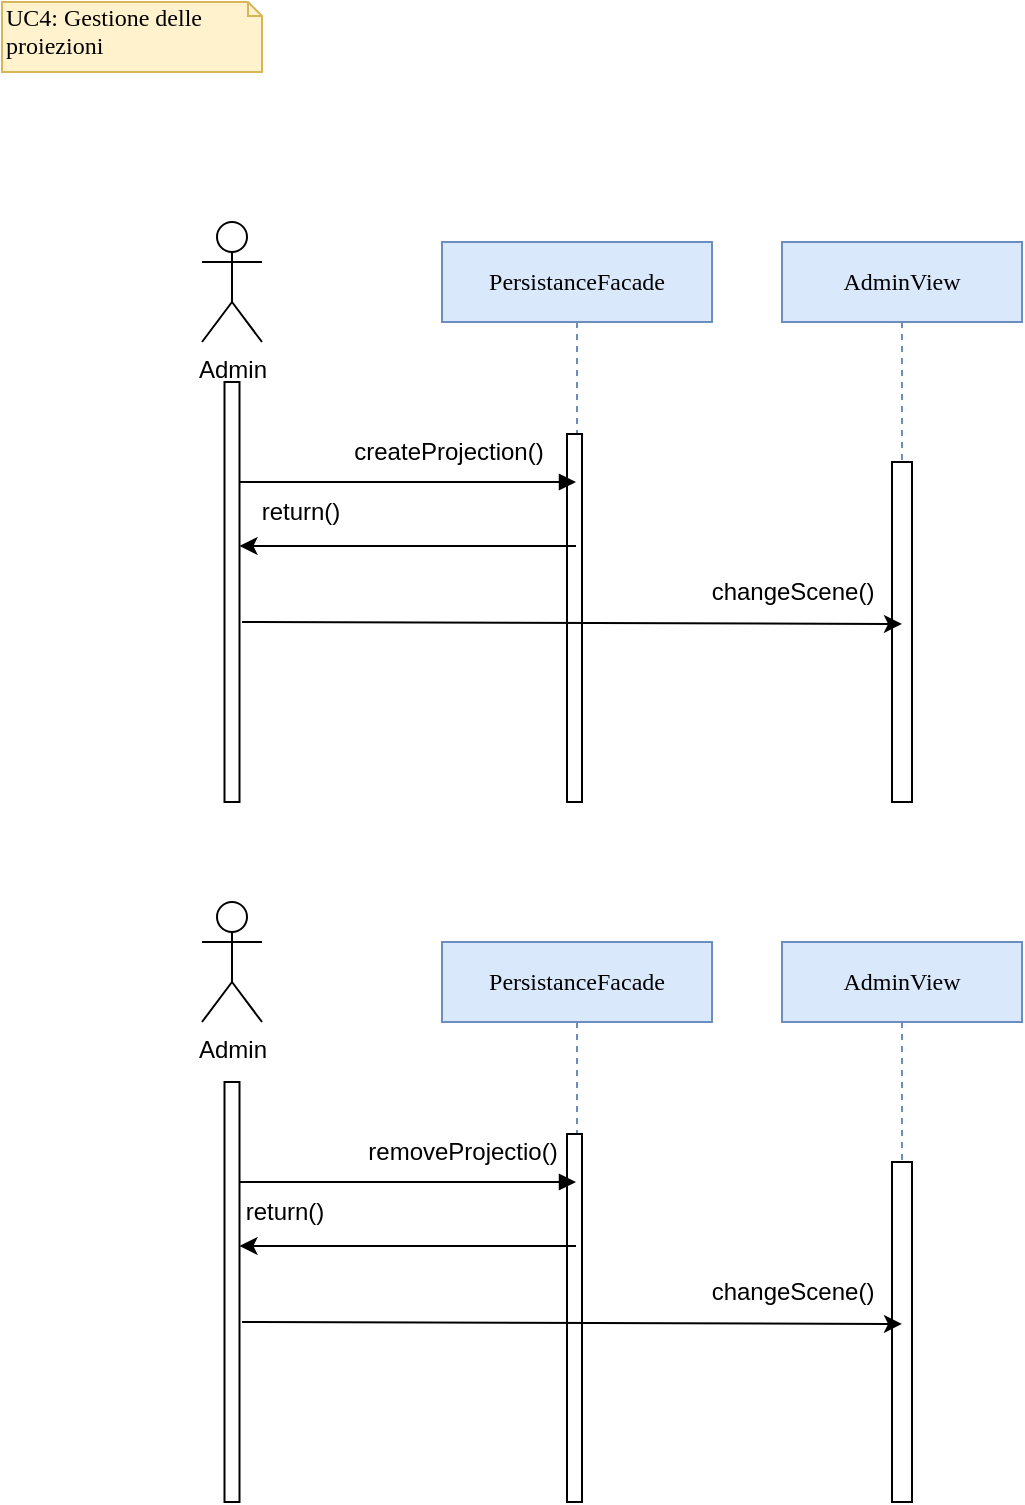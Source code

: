 <mxfile version="24.1.0" type="device">
  <diagram name="Page-1" id="13e1069c-82ec-6db2-03f1-153e76fe0fe0">
    <mxGraphModel dx="954" dy="616" grid="1" gridSize="10" guides="1" tooltips="1" connect="1" arrows="1" fold="1" page="1" pageScale="1" pageWidth="1100" pageHeight="850" background="none" math="0" shadow="0">
      <root>
        <mxCell id="0" />
        <mxCell id="1" parent="0" />
        <mxCell id="7baba1c4bc27f4b0-2" value="PersistanceFacade" style="shape=umlLifeline;perimeter=lifelinePerimeter;whiteSpace=wrap;html=1;container=1;collapsible=0;recursiveResize=0;outlineConnect=0;rounded=0;shadow=0;comic=0;labelBackgroundColor=none;strokeWidth=1;fontFamily=Verdana;fontSize=12;align=center;fillColor=#dae8fc;strokeColor=#6c8ebf;" parent="1" vertex="1">
          <mxGeometry x="220" y="120" width="135" height="280" as="geometry" />
        </mxCell>
        <mxCell id="7baba1c4bc27f4b0-10" value="" style="html=1;points=[];perimeter=orthogonalPerimeter;rounded=0;shadow=0;comic=0;labelBackgroundColor=none;strokeWidth=1;fontFamily=Verdana;fontSize=12;align=center;" parent="7baba1c4bc27f4b0-2" vertex="1">
          <mxGeometry x="62.5" y="96" width="7.5" height="184" as="geometry" />
        </mxCell>
        <mxCell id="7baba1c4bc27f4b0-40" value="UC4: Gestione delle proiezioni" style="shape=note;whiteSpace=wrap;html=1;size=7;verticalAlign=top;align=left;spacingTop=-6;rounded=0;shadow=0;comic=0;labelBackgroundColor=none;strokeWidth=1;fontFamily=Verdana;fontSize=12;fillColor=#fff2cc;strokeColor=#d6b656;" parent="1" vertex="1">
          <mxGeometry width="130" height="35" as="geometry" />
        </mxCell>
        <mxCell id="BazkxacqFKndKwqCTscp-32" value="AdminView" style="shape=umlLifeline;perimeter=lifelinePerimeter;whiteSpace=wrap;html=1;container=1;collapsible=0;recursiveResize=0;outlineConnect=0;rounded=0;shadow=0;comic=0;labelBackgroundColor=none;strokeWidth=1;fontFamily=Verdana;fontSize=12;align=center;fillColor=#dae8fc;strokeColor=#6c8ebf;" parent="1" vertex="1">
          <mxGeometry x="390" y="120" width="120" height="280" as="geometry" />
        </mxCell>
        <mxCell id="BazkxacqFKndKwqCTscp-33" value="" style="html=1;points=[];perimeter=orthogonalPerimeter;rounded=0;shadow=0;comic=0;labelBackgroundColor=none;strokeWidth=1;fontFamily=Verdana;fontSize=12;align=center;" parent="BazkxacqFKndKwqCTscp-32" vertex="1">
          <mxGeometry x="55" y="110" width="10" height="170" as="geometry" />
        </mxCell>
        <mxCell id="FlyMwTZ1j8e4SlMnmXDW-7" value="changeScene()" style="text;html=1;align=center;verticalAlign=middle;resizable=0;points=[];autosize=1;strokeColor=none;fillColor=none;" parent="BazkxacqFKndKwqCTscp-32" vertex="1">
          <mxGeometry x="-45" y="160" width="100" height="30" as="geometry" />
        </mxCell>
        <mxCell id="FlyMwTZ1j8e4SlMnmXDW-1" value="Admin" style="shape=umlActor;verticalLabelPosition=bottom;verticalAlign=top;html=1;outlineConnect=0;" parent="1" vertex="1">
          <mxGeometry x="100" y="110" width="30" height="60" as="geometry" />
        </mxCell>
        <mxCell id="FlyMwTZ1j8e4SlMnmXDW-2" value="" style="html=1;points=[];perimeter=orthogonalPerimeter;rounded=0;shadow=0;comic=0;labelBackgroundColor=none;strokeWidth=1;fontFamily=Verdana;fontSize=12;align=center;" parent="1" vertex="1">
          <mxGeometry x="111.25" y="190" width="7.5" height="210" as="geometry" />
        </mxCell>
        <mxCell id="FlyMwTZ1j8e4SlMnmXDW-3" value="" style="html=1;verticalAlign=bottom;endArrow=block;labelBackgroundColor=none;fontFamily=Verdana;fontSize=12;edgeStyle=elbowEdgeStyle;elbow=vertical;" parent="1" target="7baba1c4bc27f4b0-2" edge="1">
          <mxGeometry relative="1" as="geometry">
            <mxPoint x="118.75" y="240" as="sourcePoint" />
            <mxPoint x="268.75" y="240" as="targetPoint" />
          </mxGeometry>
        </mxCell>
        <mxCell id="FlyMwTZ1j8e4SlMnmXDW-5" value="" style="endArrow=classic;html=1;rounded=0;" parent="1" source="7baba1c4bc27f4b0-2" edge="1">
          <mxGeometry width="50" height="50" relative="1" as="geometry">
            <mxPoint x="263.25" y="272.5" as="sourcePoint" />
            <mxPoint x="118.75" y="272" as="targetPoint" />
          </mxGeometry>
        </mxCell>
        <mxCell id="FlyMwTZ1j8e4SlMnmXDW-6" value="return()" style="text;html=1;align=center;verticalAlign=middle;resizable=0;points=[];autosize=1;strokeColor=none;fillColor=none;" parent="1" vertex="1">
          <mxGeometry x="118.75" y="240" width="60" height="30" as="geometry" />
        </mxCell>
        <mxCell id="FlyMwTZ1j8e4SlMnmXDW-8" value="" style="endArrow=classic;html=1;rounded=0;entryX=1.05;entryY=1.033;entryDx=0;entryDy=0;entryPerimeter=0;" parent="1" target="FlyMwTZ1j8e4SlMnmXDW-7" edge="1">
          <mxGeometry width="50" height="50" relative="1" as="geometry">
            <mxPoint x="120" y="310" as="sourcePoint" />
            <mxPoint x="240" y="310" as="targetPoint" />
          </mxGeometry>
        </mxCell>
        <mxCell id="FlyMwTZ1j8e4SlMnmXDW-9" value="PersistanceFacade" style="shape=umlLifeline;perimeter=lifelinePerimeter;whiteSpace=wrap;html=1;container=1;collapsible=0;recursiveResize=0;outlineConnect=0;rounded=0;shadow=0;comic=0;labelBackgroundColor=none;strokeWidth=1;fontFamily=Verdana;fontSize=12;align=center;fillColor=#dae8fc;strokeColor=#6c8ebf;" parent="1" vertex="1">
          <mxGeometry x="220" y="470" width="135" height="280" as="geometry" />
        </mxCell>
        <mxCell id="FlyMwTZ1j8e4SlMnmXDW-10" value="" style="html=1;points=[];perimeter=orthogonalPerimeter;rounded=0;shadow=0;comic=0;labelBackgroundColor=none;strokeWidth=1;fontFamily=Verdana;fontSize=12;align=center;" parent="FlyMwTZ1j8e4SlMnmXDW-9" vertex="1">
          <mxGeometry x="62.5" y="96" width="7.5" height="184" as="geometry" />
        </mxCell>
        <mxCell id="FlyMwTZ1j8e4SlMnmXDW-11" value="AdminView" style="shape=umlLifeline;perimeter=lifelinePerimeter;whiteSpace=wrap;html=1;container=1;collapsible=0;recursiveResize=0;outlineConnect=0;rounded=0;shadow=0;comic=0;labelBackgroundColor=none;strokeWidth=1;fontFamily=Verdana;fontSize=12;align=center;fillColor=#dae8fc;strokeColor=#6c8ebf;" parent="1" vertex="1">
          <mxGeometry x="390" y="470" width="120" height="280" as="geometry" />
        </mxCell>
        <mxCell id="FlyMwTZ1j8e4SlMnmXDW-12" value="" style="html=1;points=[];perimeter=orthogonalPerimeter;rounded=0;shadow=0;comic=0;labelBackgroundColor=none;strokeWidth=1;fontFamily=Verdana;fontSize=12;align=center;" parent="FlyMwTZ1j8e4SlMnmXDW-11" vertex="1">
          <mxGeometry x="55" y="110" width="10" height="170" as="geometry" />
        </mxCell>
        <mxCell id="FlyMwTZ1j8e4SlMnmXDW-13" value="changeScene()" style="text;html=1;align=center;verticalAlign=middle;resizable=0;points=[];autosize=1;strokeColor=none;fillColor=none;" parent="FlyMwTZ1j8e4SlMnmXDW-11" vertex="1">
          <mxGeometry x="-45" y="160" width="100" height="30" as="geometry" />
        </mxCell>
        <mxCell id="FlyMwTZ1j8e4SlMnmXDW-14" value="Admin" style="shape=umlActor;verticalLabelPosition=bottom;verticalAlign=top;html=1;outlineConnect=0;" parent="1" vertex="1">
          <mxGeometry x="100" y="450" width="30" height="60" as="geometry" />
        </mxCell>
        <mxCell id="FlyMwTZ1j8e4SlMnmXDW-15" value="" style="html=1;points=[];perimeter=orthogonalPerimeter;rounded=0;shadow=0;comic=0;labelBackgroundColor=none;strokeWidth=1;fontFamily=Verdana;fontSize=12;align=center;" parent="1" vertex="1">
          <mxGeometry x="111.25" y="540" width="7.5" height="210" as="geometry" />
        </mxCell>
        <mxCell id="FlyMwTZ1j8e4SlMnmXDW-16" value="" style="html=1;verticalAlign=bottom;endArrow=block;labelBackgroundColor=none;fontFamily=Verdana;fontSize=12;edgeStyle=elbowEdgeStyle;elbow=vertical;" parent="1" target="FlyMwTZ1j8e4SlMnmXDW-9" edge="1">
          <mxGeometry relative="1" as="geometry">
            <mxPoint x="118.75" y="590" as="sourcePoint" />
            <mxPoint x="268.75" y="590" as="targetPoint" />
          </mxGeometry>
        </mxCell>
        <mxCell id="FlyMwTZ1j8e4SlMnmXDW-17" value="removeProjectio()" style="text;html=1;align=center;verticalAlign=middle;resizable=0;points=[];autosize=1;strokeColor=none;fillColor=none;" parent="1" vertex="1">
          <mxGeometry x="170" y="560" width="120" height="30" as="geometry" />
        </mxCell>
        <mxCell id="FlyMwTZ1j8e4SlMnmXDW-18" value="" style="endArrow=classic;html=1;rounded=0;" parent="1" source="FlyMwTZ1j8e4SlMnmXDW-9" edge="1">
          <mxGeometry width="50" height="50" relative="1" as="geometry">
            <mxPoint x="263.25" y="622.5" as="sourcePoint" />
            <mxPoint x="118.75" y="622" as="targetPoint" />
          </mxGeometry>
        </mxCell>
        <mxCell id="FlyMwTZ1j8e4SlMnmXDW-19" value="return()" style="text;html=1;align=center;verticalAlign=middle;resizable=0;points=[];autosize=1;strokeColor=none;fillColor=none;" parent="1" vertex="1">
          <mxGeometry x="111.25" y="590" width="60" height="30" as="geometry" />
        </mxCell>
        <mxCell id="FlyMwTZ1j8e4SlMnmXDW-20" value="" style="endArrow=classic;html=1;rounded=0;entryX=1.05;entryY=1.033;entryDx=0;entryDy=0;entryPerimeter=0;" parent="1" target="FlyMwTZ1j8e4SlMnmXDW-13" edge="1">
          <mxGeometry width="50" height="50" relative="1" as="geometry">
            <mxPoint x="120" y="660" as="sourcePoint" />
            <mxPoint x="240" y="660" as="targetPoint" />
          </mxGeometry>
        </mxCell>
        <mxCell id="FlyMwTZ1j8e4SlMnmXDW-4" value="createProjection()" style="text;html=1;align=center;verticalAlign=middle;resizable=0;points=[];autosize=1;strokeColor=none;fillColor=none;" parent="1" vertex="1">
          <mxGeometry x="162.5" y="210" width="120" height="30" as="geometry" />
        </mxCell>
      </root>
    </mxGraphModel>
  </diagram>
</mxfile>
